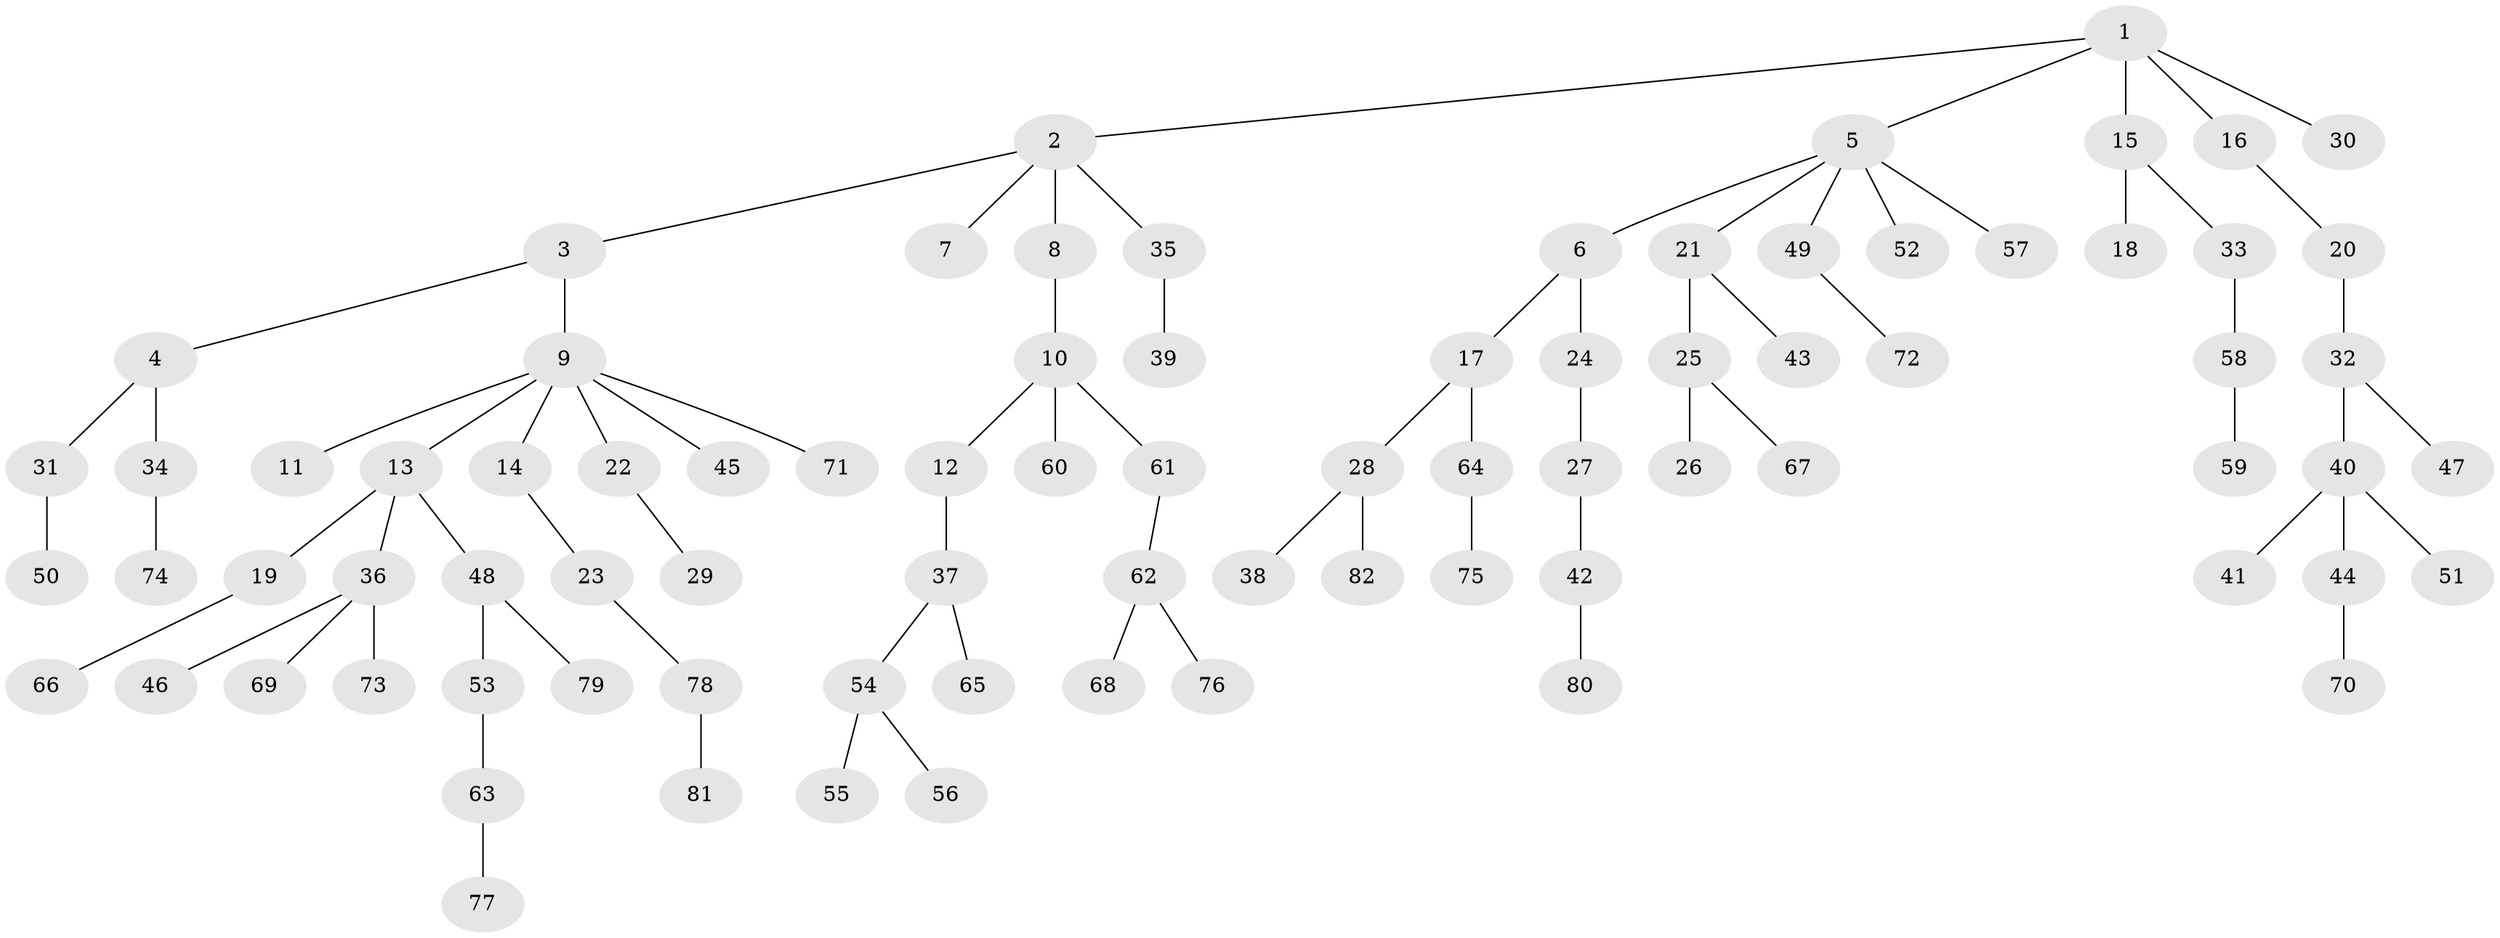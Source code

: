 // Generated by graph-tools (version 1.1) at 2025/02/03/09/25 03:02:26]
// undirected, 82 vertices, 81 edges
graph export_dot {
graph [start="1"]
  node [color=gray90,style=filled];
  1;
  2;
  3;
  4;
  5;
  6;
  7;
  8;
  9;
  10;
  11;
  12;
  13;
  14;
  15;
  16;
  17;
  18;
  19;
  20;
  21;
  22;
  23;
  24;
  25;
  26;
  27;
  28;
  29;
  30;
  31;
  32;
  33;
  34;
  35;
  36;
  37;
  38;
  39;
  40;
  41;
  42;
  43;
  44;
  45;
  46;
  47;
  48;
  49;
  50;
  51;
  52;
  53;
  54;
  55;
  56;
  57;
  58;
  59;
  60;
  61;
  62;
  63;
  64;
  65;
  66;
  67;
  68;
  69;
  70;
  71;
  72;
  73;
  74;
  75;
  76;
  77;
  78;
  79;
  80;
  81;
  82;
  1 -- 2;
  1 -- 5;
  1 -- 15;
  1 -- 16;
  1 -- 30;
  2 -- 3;
  2 -- 7;
  2 -- 8;
  2 -- 35;
  3 -- 4;
  3 -- 9;
  4 -- 31;
  4 -- 34;
  5 -- 6;
  5 -- 21;
  5 -- 49;
  5 -- 52;
  5 -- 57;
  6 -- 17;
  6 -- 24;
  8 -- 10;
  9 -- 11;
  9 -- 13;
  9 -- 14;
  9 -- 22;
  9 -- 45;
  9 -- 71;
  10 -- 12;
  10 -- 60;
  10 -- 61;
  12 -- 37;
  13 -- 19;
  13 -- 36;
  13 -- 48;
  14 -- 23;
  15 -- 18;
  15 -- 33;
  16 -- 20;
  17 -- 28;
  17 -- 64;
  19 -- 66;
  20 -- 32;
  21 -- 25;
  21 -- 43;
  22 -- 29;
  23 -- 78;
  24 -- 27;
  25 -- 26;
  25 -- 67;
  27 -- 42;
  28 -- 38;
  28 -- 82;
  31 -- 50;
  32 -- 40;
  32 -- 47;
  33 -- 58;
  34 -- 74;
  35 -- 39;
  36 -- 46;
  36 -- 69;
  36 -- 73;
  37 -- 54;
  37 -- 65;
  40 -- 41;
  40 -- 44;
  40 -- 51;
  42 -- 80;
  44 -- 70;
  48 -- 53;
  48 -- 79;
  49 -- 72;
  53 -- 63;
  54 -- 55;
  54 -- 56;
  58 -- 59;
  61 -- 62;
  62 -- 68;
  62 -- 76;
  63 -- 77;
  64 -- 75;
  78 -- 81;
}
